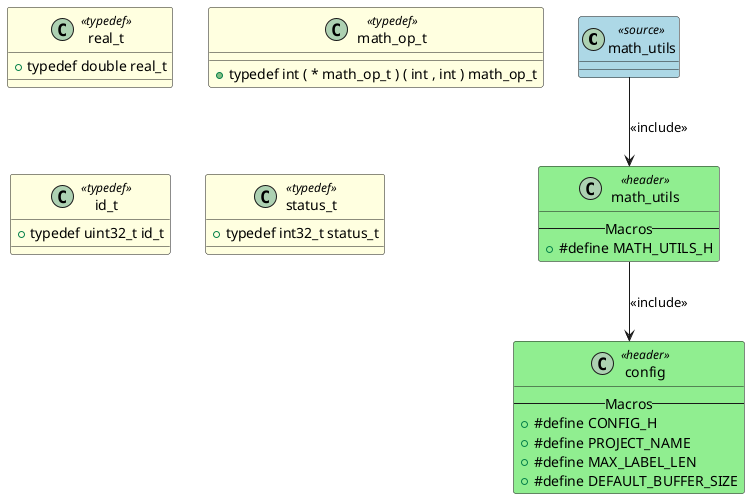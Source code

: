 @startuml math_utils

class "math_utils" as MATH_UTILS <<source>> #LightBlue
{
}

class "math_utils" as HEADER_MATH_UTILS <<header>> #LightGreen
{
    -- Macros --
    + #define MATH_UTILS_H
}
class "config" as HEADER_CONFIG <<header>> #LightGreen
{
    -- Macros --
    + #define CONFIG_H
    + #define PROJECT_NAME
    + #define MAX_LABEL_LEN
    + #define DEFAULT_BUFFER_SIZE
}
class "real_t" as TYPEDEF_REAL_T <<typedef>> #LightYellow
{
    + typedef double real_t
}

class "math_op_t" as TYPEDEF_MATH_OP_T <<typedef>> #LightYellow
{
    + typedef int ( * math_op_t ) ( int , int ) math_op_t
}

class "id_t" as TYPEDEF_ID_T <<typedef>> #LightYellow
{
    + typedef uint32_t id_t
}

class "status_t" as TYPEDEF_STATUS_T <<typedef>> #LightYellow
{
    + typedef int32_t status_t
}

MATH_UTILS --> HEADER_MATH_UTILS : <<include>>
HEADER_MATH_UTILS --> HEADER_CONFIG : <<include>>

@enduml
